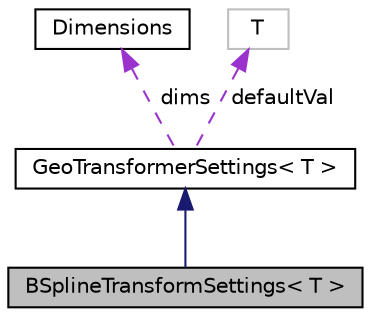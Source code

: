digraph "BSplineTransformSettings&lt; T &gt;"
{
  edge [fontname="Helvetica",fontsize="10",labelfontname="Helvetica",labelfontsize="10"];
  node [fontname="Helvetica",fontsize="10",shape=record];
  Node2 [label="BSplineTransformSettings\< T \>",height=0.2,width=0.4,color="black", fillcolor="grey75", style="filled", fontcolor="black"];
  Node3 -> Node2 [dir="back",color="midnightblue",fontsize="10",style="solid",fontname="Helvetica"];
  Node3 [label="GeoTransformerSettings\< T \>",height=0.2,width=0.4,color="black", fillcolor="white", style="filled",URL="$classGeoTransformerSettings.html"];
  Node4 -> Node3 [dir="back",color="darkorchid3",fontsize="10",style="dashed",label=" dims" ,fontname="Helvetica"];
  Node4 [label="Dimensions",height=0.2,width=0.4,color="black", fillcolor="white", style="filled",URL="$classDimensions.html"];
  Node5 -> Node3 [dir="back",color="darkorchid3",fontsize="10",style="dashed",label=" defaultVal" ,fontname="Helvetica"];
  Node5 [label="T",height=0.2,width=0.4,color="grey75", fillcolor="white", style="filled"];
}
